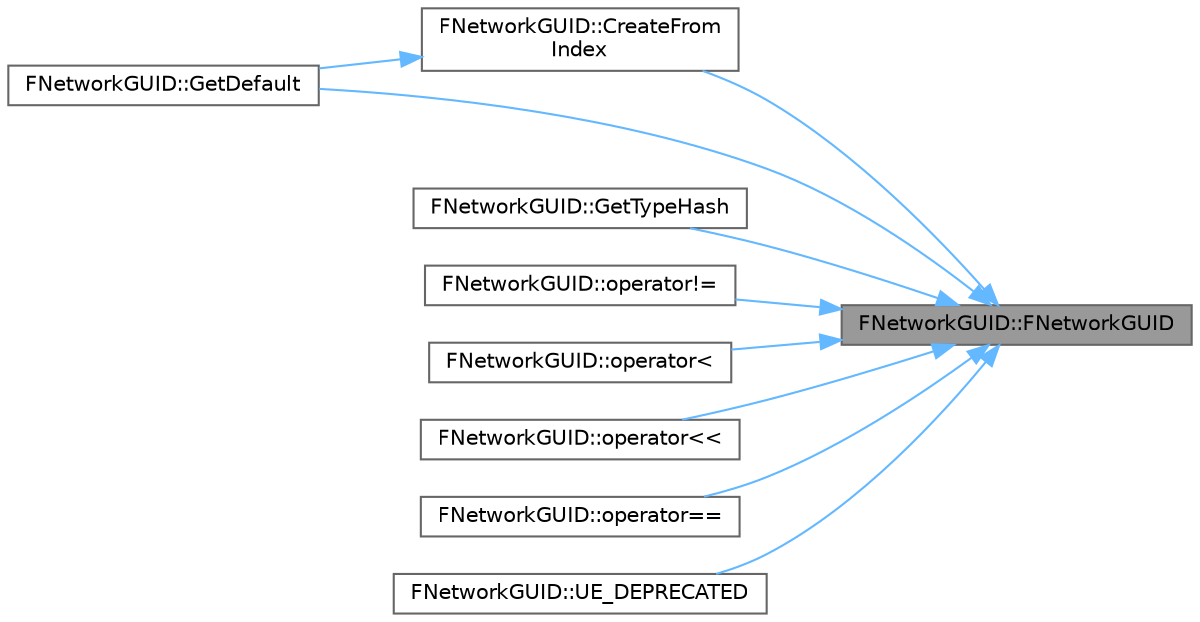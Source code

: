 digraph "FNetworkGUID::FNetworkGUID"
{
 // INTERACTIVE_SVG=YES
 // LATEX_PDF_SIZE
  bgcolor="transparent";
  edge [fontname=Helvetica,fontsize=10,labelfontname=Helvetica,labelfontsize=10];
  node [fontname=Helvetica,fontsize=10,shape=box,height=0.2,width=0.4];
  rankdir="RL";
  Node1 [id="Node000001",label="FNetworkGUID::FNetworkGUID",height=0.2,width=0.4,color="gray40", fillcolor="grey60", style="filled", fontcolor="black",tooltip=" "];
  Node1 -> Node2 [id="edge1_Node000001_Node000002",dir="back",color="steelblue1",style="solid",tooltip=" "];
  Node2 [id="Node000002",label="FNetworkGUID::CreateFrom\lIndex",height=0.2,width=0.4,color="grey40", fillcolor="white", style="filled",URL="$d1/df4/classFNetworkGUID.html#a5a85db2f09202fe538e3dea3e99d022e",tooltip=" "];
  Node2 -> Node3 [id="edge2_Node000002_Node000003",dir="back",color="steelblue1",style="solid",tooltip=" "];
  Node3 [id="Node000003",label="FNetworkGUID::GetDefault",height=0.2,width=0.4,color="grey40", fillcolor="white", style="filled",URL="$d1/df4/classFNetworkGUID.html#a461d438a8f338f1791f771439c0b33e2",tooltip=" "];
  Node1 -> Node3 [id="edge3_Node000001_Node000003",dir="back",color="steelblue1",style="solid",tooltip=" "];
  Node1 -> Node4 [id="edge4_Node000001_Node000004",dir="back",color="steelblue1",style="solid",tooltip=" "];
  Node4 [id="Node000004",label="FNetworkGUID::GetTypeHash",height=0.2,width=0.4,color="grey40", fillcolor="white", style="filled",URL="$d1/df4/classFNetworkGUID.html#a660c72d78536b81085b9407731f745bc",tooltip=" "];
  Node1 -> Node5 [id="edge5_Node000001_Node000005",dir="back",color="steelblue1",style="solid",tooltip=" "];
  Node5 [id="Node000005",label="FNetworkGUID::operator!=",height=0.2,width=0.4,color="grey40", fillcolor="white", style="filled",URL="$d1/df4/classFNetworkGUID.html#a0dcdc560e5943421d8f99ba187142db9",tooltip=" "];
  Node1 -> Node6 [id="edge6_Node000001_Node000006",dir="back",color="steelblue1",style="solid",tooltip=" "];
  Node6 [id="Node000006",label="FNetworkGUID::operator\<",height=0.2,width=0.4,color="grey40", fillcolor="white", style="filled",URL="$d1/df4/classFNetworkGUID.html#ab4b42a7dd66b3e24afbbb2be4b8e2dad",tooltip=" "];
  Node1 -> Node7 [id="edge7_Node000001_Node000007",dir="back",color="steelblue1",style="solid",tooltip=" "];
  Node7 [id="Node000007",label="FNetworkGUID::operator\<\<",height=0.2,width=0.4,color="grey40", fillcolor="white", style="filled",URL="$d1/df4/classFNetworkGUID.html#a99fd5afc76fd312bd5d7c528fdd3b2a4",tooltip=" "];
  Node1 -> Node8 [id="edge8_Node000001_Node000008",dir="back",color="steelblue1",style="solid",tooltip=" "];
  Node8 [id="Node000008",label="FNetworkGUID::operator==",height=0.2,width=0.4,color="grey40", fillcolor="white", style="filled",URL="$d1/df4/classFNetworkGUID.html#aedb87589f3e1f179401121972098b8f2",tooltip=" "];
  Node1 -> Node9 [id="edge9_Node000001_Node000009",dir="back",color="steelblue1",style="solid",tooltip=" "];
  Node9 [id="Node000009",label="FNetworkGUID::UE_DEPRECATED",height=0.2,width=0.4,color="grey40", fillcolor="white", style="filled",URL="$d1/df4/classFNetworkGUID.html#a7a72a693474164f652fdec10abbd932a",tooltip=" "];
}
